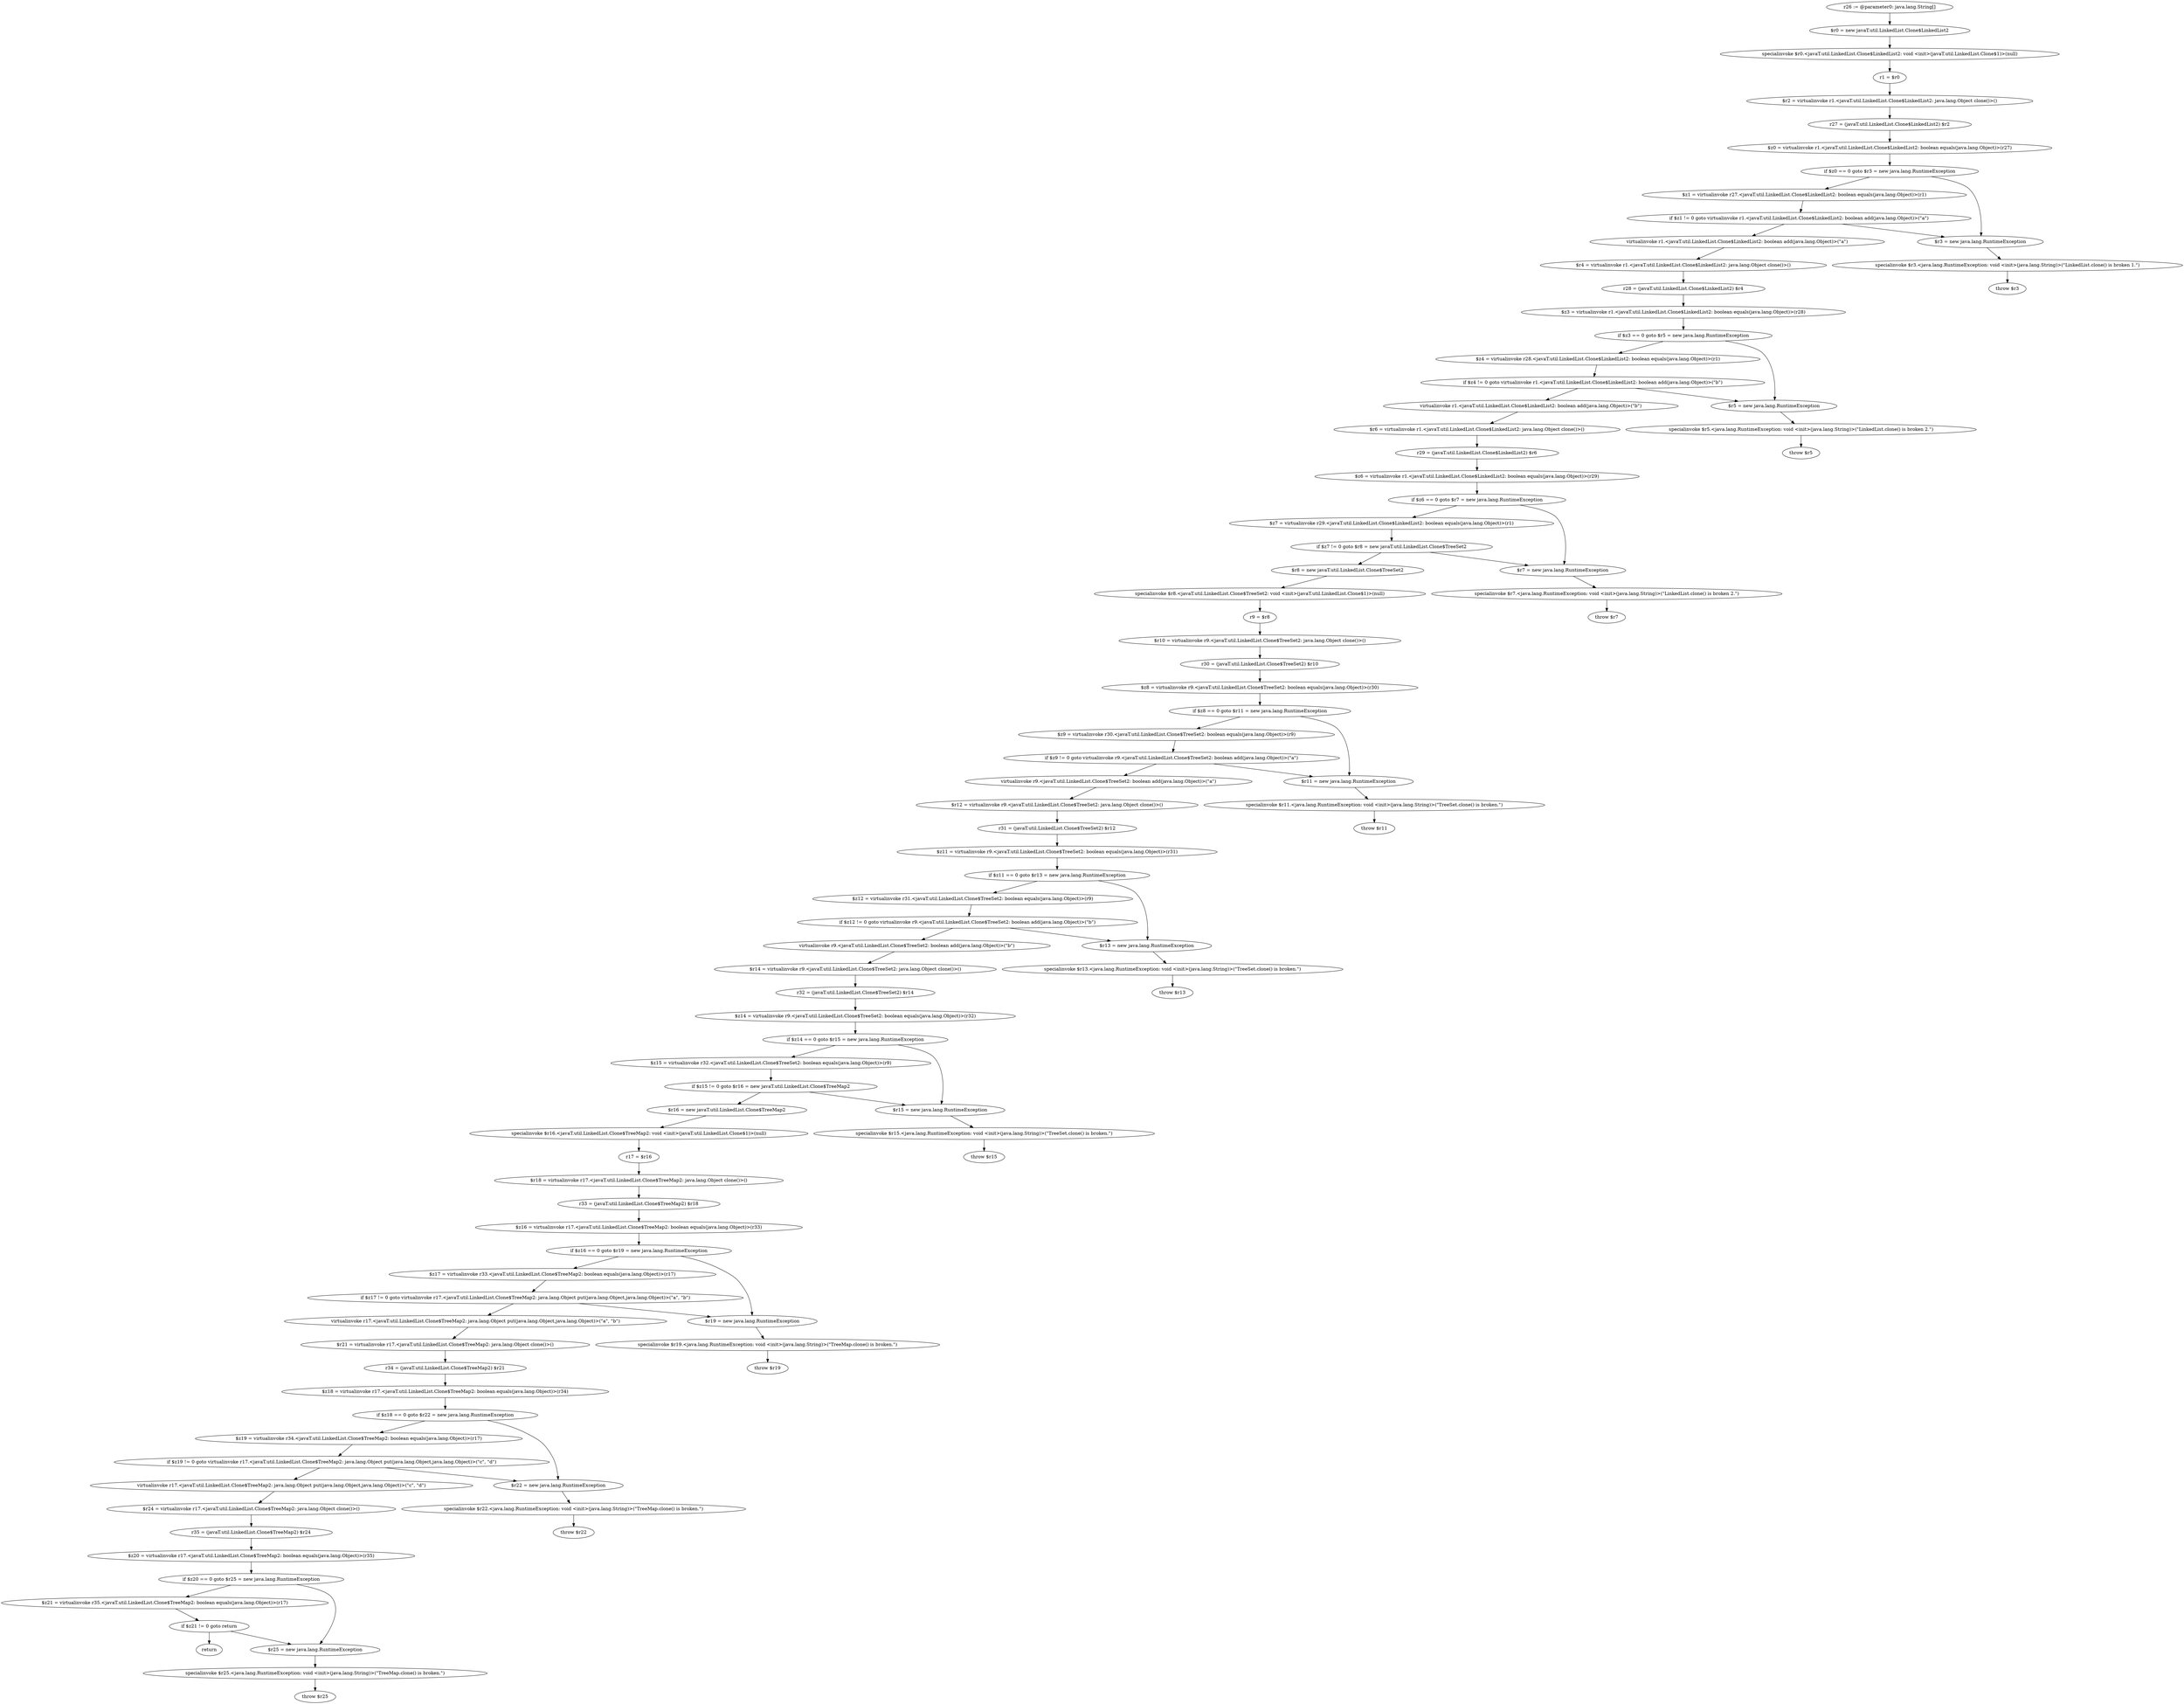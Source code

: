 digraph "unitGraph" {
    "r26 := @parameter0: java.lang.String[]"
    "$r0 = new javaT.util.LinkedList.Clone$LinkedList2"
    "specialinvoke $r0.<javaT.util.LinkedList.Clone$LinkedList2: void <init>(javaT.util.LinkedList.Clone$1)>(null)"
    "r1 = $r0"
    "$r2 = virtualinvoke r1.<javaT.util.LinkedList.Clone$LinkedList2: java.lang.Object clone()>()"
    "r27 = (javaT.util.LinkedList.Clone$LinkedList2) $r2"
    "$z0 = virtualinvoke r1.<javaT.util.LinkedList.Clone$LinkedList2: boolean equals(java.lang.Object)>(r27)"
    "if $z0 == 0 goto $r3 = new java.lang.RuntimeException"
    "$z1 = virtualinvoke r27.<javaT.util.LinkedList.Clone$LinkedList2: boolean equals(java.lang.Object)>(r1)"
    "if $z1 != 0 goto virtualinvoke r1.<javaT.util.LinkedList.Clone$LinkedList2: boolean add(java.lang.Object)>(\"a\")"
    "$r3 = new java.lang.RuntimeException"
    "specialinvoke $r3.<java.lang.RuntimeException: void <init>(java.lang.String)>(\"LinkedList.clone() is broken 1.\")"
    "throw $r3"
    "virtualinvoke r1.<javaT.util.LinkedList.Clone$LinkedList2: boolean add(java.lang.Object)>(\"a\")"
    "$r4 = virtualinvoke r1.<javaT.util.LinkedList.Clone$LinkedList2: java.lang.Object clone()>()"
    "r28 = (javaT.util.LinkedList.Clone$LinkedList2) $r4"
    "$z3 = virtualinvoke r1.<javaT.util.LinkedList.Clone$LinkedList2: boolean equals(java.lang.Object)>(r28)"
    "if $z3 == 0 goto $r5 = new java.lang.RuntimeException"
    "$z4 = virtualinvoke r28.<javaT.util.LinkedList.Clone$LinkedList2: boolean equals(java.lang.Object)>(r1)"
    "if $z4 != 0 goto virtualinvoke r1.<javaT.util.LinkedList.Clone$LinkedList2: boolean add(java.lang.Object)>(\"b\")"
    "$r5 = new java.lang.RuntimeException"
    "specialinvoke $r5.<java.lang.RuntimeException: void <init>(java.lang.String)>(\"LinkedList.clone() is broken 2.\")"
    "throw $r5"
    "virtualinvoke r1.<javaT.util.LinkedList.Clone$LinkedList2: boolean add(java.lang.Object)>(\"b\")"
    "$r6 = virtualinvoke r1.<javaT.util.LinkedList.Clone$LinkedList2: java.lang.Object clone()>()"
    "r29 = (javaT.util.LinkedList.Clone$LinkedList2) $r6"
    "$z6 = virtualinvoke r1.<javaT.util.LinkedList.Clone$LinkedList2: boolean equals(java.lang.Object)>(r29)"
    "if $z6 == 0 goto $r7 = new java.lang.RuntimeException"
    "$z7 = virtualinvoke r29.<javaT.util.LinkedList.Clone$LinkedList2: boolean equals(java.lang.Object)>(r1)"
    "if $z7 != 0 goto $r8 = new javaT.util.LinkedList.Clone$TreeSet2"
    "$r7 = new java.lang.RuntimeException"
    "specialinvoke $r7.<java.lang.RuntimeException: void <init>(java.lang.String)>(\"LinkedList.clone() is broken 2.\")"
    "throw $r7"
    "$r8 = new javaT.util.LinkedList.Clone$TreeSet2"
    "specialinvoke $r8.<javaT.util.LinkedList.Clone$TreeSet2: void <init>(javaT.util.LinkedList.Clone$1)>(null)"
    "r9 = $r8"
    "$r10 = virtualinvoke r9.<javaT.util.LinkedList.Clone$TreeSet2: java.lang.Object clone()>()"
    "r30 = (javaT.util.LinkedList.Clone$TreeSet2) $r10"
    "$z8 = virtualinvoke r9.<javaT.util.LinkedList.Clone$TreeSet2: boolean equals(java.lang.Object)>(r30)"
    "if $z8 == 0 goto $r11 = new java.lang.RuntimeException"
    "$z9 = virtualinvoke r30.<javaT.util.LinkedList.Clone$TreeSet2: boolean equals(java.lang.Object)>(r9)"
    "if $z9 != 0 goto virtualinvoke r9.<javaT.util.LinkedList.Clone$TreeSet2: boolean add(java.lang.Object)>(\"a\")"
    "$r11 = new java.lang.RuntimeException"
    "specialinvoke $r11.<java.lang.RuntimeException: void <init>(java.lang.String)>(\"TreeSet.clone() is broken.\")"
    "throw $r11"
    "virtualinvoke r9.<javaT.util.LinkedList.Clone$TreeSet2: boolean add(java.lang.Object)>(\"a\")"
    "$r12 = virtualinvoke r9.<javaT.util.LinkedList.Clone$TreeSet2: java.lang.Object clone()>()"
    "r31 = (javaT.util.LinkedList.Clone$TreeSet2) $r12"
    "$z11 = virtualinvoke r9.<javaT.util.LinkedList.Clone$TreeSet2: boolean equals(java.lang.Object)>(r31)"
    "if $z11 == 0 goto $r13 = new java.lang.RuntimeException"
    "$z12 = virtualinvoke r31.<javaT.util.LinkedList.Clone$TreeSet2: boolean equals(java.lang.Object)>(r9)"
    "if $z12 != 0 goto virtualinvoke r9.<javaT.util.LinkedList.Clone$TreeSet2: boolean add(java.lang.Object)>(\"b\")"
    "$r13 = new java.lang.RuntimeException"
    "specialinvoke $r13.<java.lang.RuntimeException: void <init>(java.lang.String)>(\"TreeSet.clone() is broken.\")"
    "throw $r13"
    "virtualinvoke r9.<javaT.util.LinkedList.Clone$TreeSet2: boolean add(java.lang.Object)>(\"b\")"
    "$r14 = virtualinvoke r9.<javaT.util.LinkedList.Clone$TreeSet2: java.lang.Object clone()>()"
    "r32 = (javaT.util.LinkedList.Clone$TreeSet2) $r14"
    "$z14 = virtualinvoke r9.<javaT.util.LinkedList.Clone$TreeSet2: boolean equals(java.lang.Object)>(r32)"
    "if $z14 == 0 goto $r15 = new java.lang.RuntimeException"
    "$z15 = virtualinvoke r32.<javaT.util.LinkedList.Clone$TreeSet2: boolean equals(java.lang.Object)>(r9)"
    "if $z15 != 0 goto $r16 = new javaT.util.LinkedList.Clone$TreeMap2"
    "$r15 = new java.lang.RuntimeException"
    "specialinvoke $r15.<java.lang.RuntimeException: void <init>(java.lang.String)>(\"TreeSet.clone() is broken.\")"
    "throw $r15"
    "$r16 = new javaT.util.LinkedList.Clone$TreeMap2"
    "specialinvoke $r16.<javaT.util.LinkedList.Clone$TreeMap2: void <init>(javaT.util.LinkedList.Clone$1)>(null)"
    "r17 = $r16"
    "$r18 = virtualinvoke r17.<javaT.util.LinkedList.Clone$TreeMap2: java.lang.Object clone()>()"
    "r33 = (javaT.util.LinkedList.Clone$TreeMap2) $r18"
    "$z16 = virtualinvoke r17.<javaT.util.LinkedList.Clone$TreeMap2: boolean equals(java.lang.Object)>(r33)"
    "if $z16 == 0 goto $r19 = new java.lang.RuntimeException"
    "$z17 = virtualinvoke r33.<javaT.util.LinkedList.Clone$TreeMap2: boolean equals(java.lang.Object)>(r17)"
    "if $z17 != 0 goto virtualinvoke r17.<javaT.util.LinkedList.Clone$TreeMap2: java.lang.Object put(java.lang.Object,java.lang.Object)>(\"a\", \"b\")"
    "$r19 = new java.lang.RuntimeException"
    "specialinvoke $r19.<java.lang.RuntimeException: void <init>(java.lang.String)>(\"TreeMap.clone() is broken.\")"
    "throw $r19"
    "virtualinvoke r17.<javaT.util.LinkedList.Clone$TreeMap2: java.lang.Object put(java.lang.Object,java.lang.Object)>(\"a\", \"b\")"
    "$r21 = virtualinvoke r17.<javaT.util.LinkedList.Clone$TreeMap2: java.lang.Object clone()>()"
    "r34 = (javaT.util.LinkedList.Clone$TreeMap2) $r21"
    "$z18 = virtualinvoke r17.<javaT.util.LinkedList.Clone$TreeMap2: boolean equals(java.lang.Object)>(r34)"
    "if $z18 == 0 goto $r22 = new java.lang.RuntimeException"
    "$z19 = virtualinvoke r34.<javaT.util.LinkedList.Clone$TreeMap2: boolean equals(java.lang.Object)>(r17)"
    "if $z19 != 0 goto virtualinvoke r17.<javaT.util.LinkedList.Clone$TreeMap2: java.lang.Object put(java.lang.Object,java.lang.Object)>(\"c\", \"d\")"
    "$r22 = new java.lang.RuntimeException"
    "specialinvoke $r22.<java.lang.RuntimeException: void <init>(java.lang.String)>(\"TreeMap.clone() is broken.\")"
    "throw $r22"
    "virtualinvoke r17.<javaT.util.LinkedList.Clone$TreeMap2: java.lang.Object put(java.lang.Object,java.lang.Object)>(\"c\", \"d\")"
    "$r24 = virtualinvoke r17.<javaT.util.LinkedList.Clone$TreeMap2: java.lang.Object clone()>()"
    "r35 = (javaT.util.LinkedList.Clone$TreeMap2) $r24"
    "$z20 = virtualinvoke r17.<javaT.util.LinkedList.Clone$TreeMap2: boolean equals(java.lang.Object)>(r35)"
    "if $z20 == 0 goto $r25 = new java.lang.RuntimeException"
    "$z21 = virtualinvoke r35.<javaT.util.LinkedList.Clone$TreeMap2: boolean equals(java.lang.Object)>(r17)"
    "if $z21 != 0 goto return"
    "$r25 = new java.lang.RuntimeException"
    "specialinvoke $r25.<java.lang.RuntimeException: void <init>(java.lang.String)>(\"TreeMap.clone() is broken.\")"
    "throw $r25"
    "return"
    "r26 := @parameter0: java.lang.String[]"->"$r0 = new javaT.util.LinkedList.Clone$LinkedList2";
    "$r0 = new javaT.util.LinkedList.Clone$LinkedList2"->"specialinvoke $r0.<javaT.util.LinkedList.Clone$LinkedList2: void <init>(javaT.util.LinkedList.Clone$1)>(null)";
    "specialinvoke $r0.<javaT.util.LinkedList.Clone$LinkedList2: void <init>(javaT.util.LinkedList.Clone$1)>(null)"->"r1 = $r0";
    "r1 = $r0"->"$r2 = virtualinvoke r1.<javaT.util.LinkedList.Clone$LinkedList2: java.lang.Object clone()>()";
    "$r2 = virtualinvoke r1.<javaT.util.LinkedList.Clone$LinkedList2: java.lang.Object clone()>()"->"r27 = (javaT.util.LinkedList.Clone$LinkedList2) $r2";
    "r27 = (javaT.util.LinkedList.Clone$LinkedList2) $r2"->"$z0 = virtualinvoke r1.<javaT.util.LinkedList.Clone$LinkedList2: boolean equals(java.lang.Object)>(r27)";
    "$z0 = virtualinvoke r1.<javaT.util.LinkedList.Clone$LinkedList2: boolean equals(java.lang.Object)>(r27)"->"if $z0 == 0 goto $r3 = new java.lang.RuntimeException";
    "if $z0 == 0 goto $r3 = new java.lang.RuntimeException"->"$z1 = virtualinvoke r27.<javaT.util.LinkedList.Clone$LinkedList2: boolean equals(java.lang.Object)>(r1)";
    "if $z0 == 0 goto $r3 = new java.lang.RuntimeException"->"$r3 = new java.lang.RuntimeException";
    "$z1 = virtualinvoke r27.<javaT.util.LinkedList.Clone$LinkedList2: boolean equals(java.lang.Object)>(r1)"->"if $z1 != 0 goto virtualinvoke r1.<javaT.util.LinkedList.Clone$LinkedList2: boolean add(java.lang.Object)>(\"a\")";
    "if $z1 != 0 goto virtualinvoke r1.<javaT.util.LinkedList.Clone$LinkedList2: boolean add(java.lang.Object)>(\"a\")"->"$r3 = new java.lang.RuntimeException";
    "if $z1 != 0 goto virtualinvoke r1.<javaT.util.LinkedList.Clone$LinkedList2: boolean add(java.lang.Object)>(\"a\")"->"virtualinvoke r1.<javaT.util.LinkedList.Clone$LinkedList2: boolean add(java.lang.Object)>(\"a\")";
    "$r3 = new java.lang.RuntimeException"->"specialinvoke $r3.<java.lang.RuntimeException: void <init>(java.lang.String)>(\"LinkedList.clone() is broken 1.\")";
    "specialinvoke $r3.<java.lang.RuntimeException: void <init>(java.lang.String)>(\"LinkedList.clone() is broken 1.\")"->"throw $r3";
    "virtualinvoke r1.<javaT.util.LinkedList.Clone$LinkedList2: boolean add(java.lang.Object)>(\"a\")"->"$r4 = virtualinvoke r1.<javaT.util.LinkedList.Clone$LinkedList2: java.lang.Object clone()>()";
    "$r4 = virtualinvoke r1.<javaT.util.LinkedList.Clone$LinkedList2: java.lang.Object clone()>()"->"r28 = (javaT.util.LinkedList.Clone$LinkedList2) $r4";
    "r28 = (javaT.util.LinkedList.Clone$LinkedList2) $r4"->"$z3 = virtualinvoke r1.<javaT.util.LinkedList.Clone$LinkedList2: boolean equals(java.lang.Object)>(r28)";
    "$z3 = virtualinvoke r1.<javaT.util.LinkedList.Clone$LinkedList2: boolean equals(java.lang.Object)>(r28)"->"if $z3 == 0 goto $r5 = new java.lang.RuntimeException";
    "if $z3 == 0 goto $r5 = new java.lang.RuntimeException"->"$z4 = virtualinvoke r28.<javaT.util.LinkedList.Clone$LinkedList2: boolean equals(java.lang.Object)>(r1)";
    "if $z3 == 0 goto $r5 = new java.lang.RuntimeException"->"$r5 = new java.lang.RuntimeException";
    "$z4 = virtualinvoke r28.<javaT.util.LinkedList.Clone$LinkedList2: boolean equals(java.lang.Object)>(r1)"->"if $z4 != 0 goto virtualinvoke r1.<javaT.util.LinkedList.Clone$LinkedList2: boolean add(java.lang.Object)>(\"b\")";
    "if $z4 != 0 goto virtualinvoke r1.<javaT.util.LinkedList.Clone$LinkedList2: boolean add(java.lang.Object)>(\"b\")"->"$r5 = new java.lang.RuntimeException";
    "if $z4 != 0 goto virtualinvoke r1.<javaT.util.LinkedList.Clone$LinkedList2: boolean add(java.lang.Object)>(\"b\")"->"virtualinvoke r1.<javaT.util.LinkedList.Clone$LinkedList2: boolean add(java.lang.Object)>(\"b\")";
    "$r5 = new java.lang.RuntimeException"->"specialinvoke $r5.<java.lang.RuntimeException: void <init>(java.lang.String)>(\"LinkedList.clone() is broken 2.\")";
    "specialinvoke $r5.<java.lang.RuntimeException: void <init>(java.lang.String)>(\"LinkedList.clone() is broken 2.\")"->"throw $r5";
    "virtualinvoke r1.<javaT.util.LinkedList.Clone$LinkedList2: boolean add(java.lang.Object)>(\"b\")"->"$r6 = virtualinvoke r1.<javaT.util.LinkedList.Clone$LinkedList2: java.lang.Object clone()>()";
    "$r6 = virtualinvoke r1.<javaT.util.LinkedList.Clone$LinkedList2: java.lang.Object clone()>()"->"r29 = (javaT.util.LinkedList.Clone$LinkedList2) $r6";
    "r29 = (javaT.util.LinkedList.Clone$LinkedList2) $r6"->"$z6 = virtualinvoke r1.<javaT.util.LinkedList.Clone$LinkedList2: boolean equals(java.lang.Object)>(r29)";
    "$z6 = virtualinvoke r1.<javaT.util.LinkedList.Clone$LinkedList2: boolean equals(java.lang.Object)>(r29)"->"if $z6 == 0 goto $r7 = new java.lang.RuntimeException";
    "if $z6 == 0 goto $r7 = new java.lang.RuntimeException"->"$z7 = virtualinvoke r29.<javaT.util.LinkedList.Clone$LinkedList2: boolean equals(java.lang.Object)>(r1)";
    "if $z6 == 0 goto $r7 = new java.lang.RuntimeException"->"$r7 = new java.lang.RuntimeException";
    "$z7 = virtualinvoke r29.<javaT.util.LinkedList.Clone$LinkedList2: boolean equals(java.lang.Object)>(r1)"->"if $z7 != 0 goto $r8 = new javaT.util.LinkedList.Clone$TreeSet2";
    "if $z7 != 0 goto $r8 = new javaT.util.LinkedList.Clone$TreeSet2"->"$r7 = new java.lang.RuntimeException";
    "if $z7 != 0 goto $r8 = new javaT.util.LinkedList.Clone$TreeSet2"->"$r8 = new javaT.util.LinkedList.Clone$TreeSet2";
    "$r7 = new java.lang.RuntimeException"->"specialinvoke $r7.<java.lang.RuntimeException: void <init>(java.lang.String)>(\"LinkedList.clone() is broken 2.\")";
    "specialinvoke $r7.<java.lang.RuntimeException: void <init>(java.lang.String)>(\"LinkedList.clone() is broken 2.\")"->"throw $r7";
    "$r8 = new javaT.util.LinkedList.Clone$TreeSet2"->"specialinvoke $r8.<javaT.util.LinkedList.Clone$TreeSet2: void <init>(javaT.util.LinkedList.Clone$1)>(null)";
    "specialinvoke $r8.<javaT.util.LinkedList.Clone$TreeSet2: void <init>(javaT.util.LinkedList.Clone$1)>(null)"->"r9 = $r8";
    "r9 = $r8"->"$r10 = virtualinvoke r9.<javaT.util.LinkedList.Clone$TreeSet2: java.lang.Object clone()>()";
    "$r10 = virtualinvoke r9.<javaT.util.LinkedList.Clone$TreeSet2: java.lang.Object clone()>()"->"r30 = (javaT.util.LinkedList.Clone$TreeSet2) $r10";
    "r30 = (javaT.util.LinkedList.Clone$TreeSet2) $r10"->"$z8 = virtualinvoke r9.<javaT.util.LinkedList.Clone$TreeSet2: boolean equals(java.lang.Object)>(r30)";
    "$z8 = virtualinvoke r9.<javaT.util.LinkedList.Clone$TreeSet2: boolean equals(java.lang.Object)>(r30)"->"if $z8 == 0 goto $r11 = new java.lang.RuntimeException";
    "if $z8 == 0 goto $r11 = new java.lang.RuntimeException"->"$z9 = virtualinvoke r30.<javaT.util.LinkedList.Clone$TreeSet2: boolean equals(java.lang.Object)>(r9)";
    "if $z8 == 0 goto $r11 = new java.lang.RuntimeException"->"$r11 = new java.lang.RuntimeException";
    "$z9 = virtualinvoke r30.<javaT.util.LinkedList.Clone$TreeSet2: boolean equals(java.lang.Object)>(r9)"->"if $z9 != 0 goto virtualinvoke r9.<javaT.util.LinkedList.Clone$TreeSet2: boolean add(java.lang.Object)>(\"a\")";
    "if $z9 != 0 goto virtualinvoke r9.<javaT.util.LinkedList.Clone$TreeSet2: boolean add(java.lang.Object)>(\"a\")"->"$r11 = new java.lang.RuntimeException";
    "if $z9 != 0 goto virtualinvoke r9.<javaT.util.LinkedList.Clone$TreeSet2: boolean add(java.lang.Object)>(\"a\")"->"virtualinvoke r9.<javaT.util.LinkedList.Clone$TreeSet2: boolean add(java.lang.Object)>(\"a\")";
    "$r11 = new java.lang.RuntimeException"->"specialinvoke $r11.<java.lang.RuntimeException: void <init>(java.lang.String)>(\"TreeSet.clone() is broken.\")";
    "specialinvoke $r11.<java.lang.RuntimeException: void <init>(java.lang.String)>(\"TreeSet.clone() is broken.\")"->"throw $r11";
    "virtualinvoke r9.<javaT.util.LinkedList.Clone$TreeSet2: boolean add(java.lang.Object)>(\"a\")"->"$r12 = virtualinvoke r9.<javaT.util.LinkedList.Clone$TreeSet2: java.lang.Object clone()>()";
    "$r12 = virtualinvoke r9.<javaT.util.LinkedList.Clone$TreeSet2: java.lang.Object clone()>()"->"r31 = (javaT.util.LinkedList.Clone$TreeSet2) $r12";
    "r31 = (javaT.util.LinkedList.Clone$TreeSet2) $r12"->"$z11 = virtualinvoke r9.<javaT.util.LinkedList.Clone$TreeSet2: boolean equals(java.lang.Object)>(r31)";
    "$z11 = virtualinvoke r9.<javaT.util.LinkedList.Clone$TreeSet2: boolean equals(java.lang.Object)>(r31)"->"if $z11 == 0 goto $r13 = new java.lang.RuntimeException";
    "if $z11 == 0 goto $r13 = new java.lang.RuntimeException"->"$z12 = virtualinvoke r31.<javaT.util.LinkedList.Clone$TreeSet2: boolean equals(java.lang.Object)>(r9)";
    "if $z11 == 0 goto $r13 = new java.lang.RuntimeException"->"$r13 = new java.lang.RuntimeException";
    "$z12 = virtualinvoke r31.<javaT.util.LinkedList.Clone$TreeSet2: boolean equals(java.lang.Object)>(r9)"->"if $z12 != 0 goto virtualinvoke r9.<javaT.util.LinkedList.Clone$TreeSet2: boolean add(java.lang.Object)>(\"b\")";
    "if $z12 != 0 goto virtualinvoke r9.<javaT.util.LinkedList.Clone$TreeSet2: boolean add(java.lang.Object)>(\"b\")"->"$r13 = new java.lang.RuntimeException";
    "if $z12 != 0 goto virtualinvoke r9.<javaT.util.LinkedList.Clone$TreeSet2: boolean add(java.lang.Object)>(\"b\")"->"virtualinvoke r9.<javaT.util.LinkedList.Clone$TreeSet2: boolean add(java.lang.Object)>(\"b\")";
    "$r13 = new java.lang.RuntimeException"->"specialinvoke $r13.<java.lang.RuntimeException: void <init>(java.lang.String)>(\"TreeSet.clone() is broken.\")";
    "specialinvoke $r13.<java.lang.RuntimeException: void <init>(java.lang.String)>(\"TreeSet.clone() is broken.\")"->"throw $r13";
    "virtualinvoke r9.<javaT.util.LinkedList.Clone$TreeSet2: boolean add(java.lang.Object)>(\"b\")"->"$r14 = virtualinvoke r9.<javaT.util.LinkedList.Clone$TreeSet2: java.lang.Object clone()>()";
    "$r14 = virtualinvoke r9.<javaT.util.LinkedList.Clone$TreeSet2: java.lang.Object clone()>()"->"r32 = (javaT.util.LinkedList.Clone$TreeSet2) $r14";
    "r32 = (javaT.util.LinkedList.Clone$TreeSet2) $r14"->"$z14 = virtualinvoke r9.<javaT.util.LinkedList.Clone$TreeSet2: boolean equals(java.lang.Object)>(r32)";
    "$z14 = virtualinvoke r9.<javaT.util.LinkedList.Clone$TreeSet2: boolean equals(java.lang.Object)>(r32)"->"if $z14 == 0 goto $r15 = new java.lang.RuntimeException";
    "if $z14 == 0 goto $r15 = new java.lang.RuntimeException"->"$z15 = virtualinvoke r32.<javaT.util.LinkedList.Clone$TreeSet2: boolean equals(java.lang.Object)>(r9)";
    "if $z14 == 0 goto $r15 = new java.lang.RuntimeException"->"$r15 = new java.lang.RuntimeException";
    "$z15 = virtualinvoke r32.<javaT.util.LinkedList.Clone$TreeSet2: boolean equals(java.lang.Object)>(r9)"->"if $z15 != 0 goto $r16 = new javaT.util.LinkedList.Clone$TreeMap2";
    "if $z15 != 0 goto $r16 = new javaT.util.LinkedList.Clone$TreeMap2"->"$r15 = new java.lang.RuntimeException";
    "if $z15 != 0 goto $r16 = new javaT.util.LinkedList.Clone$TreeMap2"->"$r16 = new javaT.util.LinkedList.Clone$TreeMap2";
    "$r15 = new java.lang.RuntimeException"->"specialinvoke $r15.<java.lang.RuntimeException: void <init>(java.lang.String)>(\"TreeSet.clone() is broken.\")";
    "specialinvoke $r15.<java.lang.RuntimeException: void <init>(java.lang.String)>(\"TreeSet.clone() is broken.\")"->"throw $r15";
    "$r16 = new javaT.util.LinkedList.Clone$TreeMap2"->"specialinvoke $r16.<javaT.util.LinkedList.Clone$TreeMap2: void <init>(javaT.util.LinkedList.Clone$1)>(null)";
    "specialinvoke $r16.<javaT.util.LinkedList.Clone$TreeMap2: void <init>(javaT.util.LinkedList.Clone$1)>(null)"->"r17 = $r16";
    "r17 = $r16"->"$r18 = virtualinvoke r17.<javaT.util.LinkedList.Clone$TreeMap2: java.lang.Object clone()>()";
    "$r18 = virtualinvoke r17.<javaT.util.LinkedList.Clone$TreeMap2: java.lang.Object clone()>()"->"r33 = (javaT.util.LinkedList.Clone$TreeMap2) $r18";
    "r33 = (javaT.util.LinkedList.Clone$TreeMap2) $r18"->"$z16 = virtualinvoke r17.<javaT.util.LinkedList.Clone$TreeMap2: boolean equals(java.lang.Object)>(r33)";
    "$z16 = virtualinvoke r17.<javaT.util.LinkedList.Clone$TreeMap2: boolean equals(java.lang.Object)>(r33)"->"if $z16 == 0 goto $r19 = new java.lang.RuntimeException";
    "if $z16 == 0 goto $r19 = new java.lang.RuntimeException"->"$z17 = virtualinvoke r33.<javaT.util.LinkedList.Clone$TreeMap2: boolean equals(java.lang.Object)>(r17)";
    "if $z16 == 0 goto $r19 = new java.lang.RuntimeException"->"$r19 = new java.lang.RuntimeException";
    "$z17 = virtualinvoke r33.<javaT.util.LinkedList.Clone$TreeMap2: boolean equals(java.lang.Object)>(r17)"->"if $z17 != 0 goto virtualinvoke r17.<javaT.util.LinkedList.Clone$TreeMap2: java.lang.Object put(java.lang.Object,java.lang.Object)>(\"a\", \"b\")";
    "if $z17 != 0 goto virtualinvoke r17.<javaT.util.LinkedList.Clone$TreeMap2: java.lang.Object put(java.lang.Object,java.lang.Object)>(\"a\", \"b\")"->"$r19 = new java.lang.RuntimeException";
    "if $z17 != 0 goto virtualinvoke r17.<javaT.util.LinkedList.Clone$TreeMap2: java.lang.Object put(java.lang.Object,java.lang.Object)>(\"a\", \"b\")"->"virtualinvoke r17.<javaT.util.LinkedList.Clone$TreeMap2: java.lang.Object put(java.lang.Object,java.lang.Object)>(\"a\", \"b\")";
    "$r19 = new java.lang.RuntimeException"->"specialinvoke $r19.<java.lang.RuntimeException: void <init>(java.lang.String)>(\"TreeMap.clone() is broken.\")";
    "specialinvoke $r19.<java.lang.RuntimeException: void <init>(java.lang.String)>(\"TreeMap.clone() is broken.\")"->"throw $r19";
    "virtualinvoke r17.<javaT.util.LinkedList.Clone$TreeMap2: java.lang.Object put(java.lang.Object,java.lang.Object)>(\"a\", \"b\")"->"$r21 = virtualinvoke r17.<javaT.util.LinkedList.Clone$TreeMap2: java.lang.Object clone()>()";
    "$r21 = virtualinvoke r17.<javaT.util.LinkedList.Clone$TreeMap2: java.lang.Object clone()>()"->"r34 = (javaT.util.LinkedList.Clone$TreeMap2) $r21";
    "r34 = (javaT.util.LinkedList.Clone$TreeMap2) $r21"->"$z18 = virtualinvoke r17.<javaT.util.LinkedList.Clone$TreeMap2: boolean equals(java.lang.Object)>(r34)";
    "$z18 = virtualinvoke r17.<javaT.util.LinkedList.Clone$TreeMap2: boolean equals(java.lang.Object)>(r34)"->"if $z18 == 0 goto $r22 = new java.lang.RuntimeException";
    "if $z18 == 0 goto $r22 = new java.lang.RuntimeException"->"$z19 = virtualinvoke r34.<javaT.util.LinkedList.Clone$TreeMap2: boolean equals(java.lang.Object)>(r17)";
    "if $z18 == 0 goto $r22 = new java.lang.RuntimeException"->"$r22 = new java.lang.RuntimeException";
    "$z19 = virtualinvoke r34.<javaT.util.LinkedList.Clone$TreeMap2: boolean equals(java.lang.Object)>(r17)"->"if $z19 != 0 goto virtualinvoke r17.<javaT.util.LinkedList.Clone$TreeMap2: java.lang.Object put(java.lang.Object,java.lang.Object)>(\"c\", \"d\")";
    "if $z19 != 0 goto virtualinvoke r17.<javaT.util.LinkedList.Clone$TreeMap2: java.lang.Object put(java.lang.Object,java.lang.Object)>(\"c\", \"d\")"->"$r22 = new java.lang.RuntimeException";
    "if $z19 != 0 goto virtualinvoke r17.<javaT.util.LinkedList.Clone$TreeMap2: java.lang.Object put(java.lang.Object,java.lang.Object)>(\"c\", \"d\")"->"virtualinvoke r17.<javaT.util.LinkedList.Clone$TreeMap2: java.lang.Object put(java.lang.Object,java.lang.Object)>(\"c\", \"d\")";
    "$r22 = new java.lang.RuntimeException"->"specialinvoke $r22.<java.lang.RuntimeException: void <init>(java.lang.String)>(\"TreeMap.clone() is broken.\")";
    "specialinvoke $r22.<java.lang.RuntimeException: void <init>(java.lang.String)>(\"TreeMap.clone() is broken.\")"->"throw $r22";
    "virtualinvoke r17.<javaT.util.LinkedList.Clone$TreeMap2: java.lang.Object put(java.lang.Object,java.lang.Object)>(\"c\", \"d\")"->"$r24 = virtualinvoke r17.<javaT.util.LinkedList.Clone$TreeMap2: java.lang.Object clone()>()";
    "$r24 = virtualinvoke r17.<javaT.util.LinkedList.Clone$TreeMap2: java.lang.Object clone()>()"->"r35 = (javaT.util.LinkedList.Clone$TreeMap2) $r24";
    "r35 = (javaT.util.LinkedList.Clone$TreeMap2) $r24"->"$z20 = virtualinvoke r17.<javaT.util.LinkedList.Clone$TreeMap2: boolean equals(java.lang.Object)>(r35)";
    "$z20 = virtualinvoke r17.<javaT.util.LinkedList.Clone$TreeMap2: boolean equals(java.lang.Object)>(r35)"->"if $z20 == 0 goto $r25 = new java.lang.RuntimeException";
    "if $z20 == 0 goto $r25 = new java.lang.RuntimeException"->"$z21 = virtualinvoke r35.<javaT.util.LinkedList.Clone$TreeMap2: boolean equals(java.lang.Object)>(r17)";
    "if $z20 == 0 goto $r25 = new java.lang.RuntimeException"->"$r25 = new java.lang.RuntimeException";
    "$z21 = virtualinvoke r35.<javaT.util.LinkedList.Clone$TreeMap2: boolean equals(java.lang.Object)>(r17)"->"if $z21 != 0 goto return";
    "if $z21 != 0 goto return"->"$r25 = new java.lang.RuntimeException";
    "if $z21 != 0 goto return"->"return";
    "$r25 = new java.lang.RuntimeException"->"specialinvoke $r25.<java.lang.RuntimeException: void <init>(java.lang.String)>(\"TreeMap.clone() is broken.\")";
    "specialinvoke $r25.<java.lang.RuntimeException: void <init>(java.lang.String)>(\"TreeMap.clone() is broken.\")"->"throw $r25";
}
